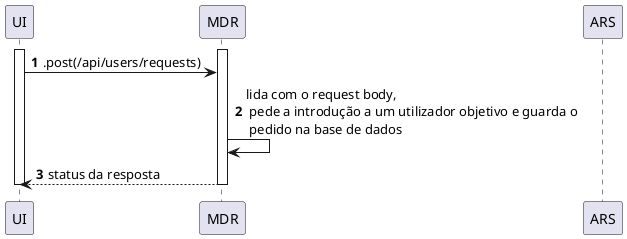 @startuml
autonumber
'hide footbox

participant "UI" as ui
participant "MDR" as mdr
participant "ARS" as ars


activate ui
activate mdr
ui->mdr: .post(/api/users/requests)
mdr->mdr: lida com o request body,\n pede a introdução a um utilizador objetivo e guarda o \n pedido na base de dados
mdr-->ui: status da resposta
deactivate ui
deactivate mdr
@enduml

